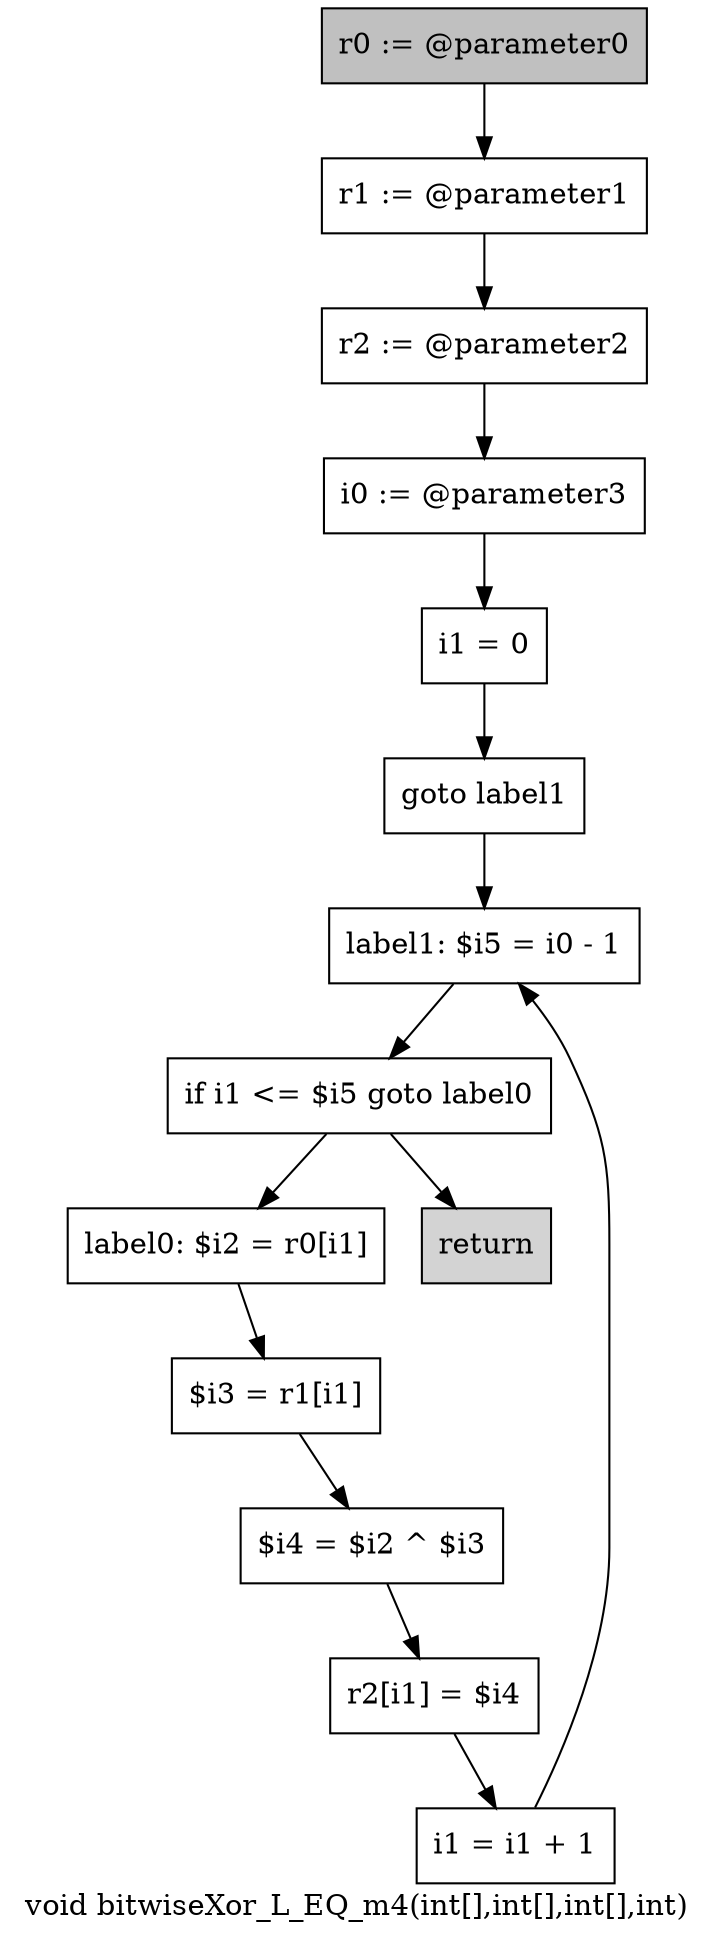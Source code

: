 digraph "void bitwiseXor_L_EQ_m4(int[],int[],int[],int)" {
    label="void bitwiseXor_L_EQ_m4(int[],int[],int[],int)";
    node [shape=box];
    "0" [style=filled,fillcolor=gray,label="r0 := @parameter0",];
    "1" [label="r1 := @parameter1",];
    "0"->"1";
    "2" [label="r2 := @parameter2",];
    "1"->"2";
    "3" [label="i0 := @parameter3",];
    "2"->"3";
    "4" [label="i1 = 0",];
    "3"->"4";
    "5" [label="goto label1",];
    "4"->"5";
    "11" [label="label1: $i5 = i0 - 1",];
    "5"->"11";
    "6" [label="label0: $i2 = r0[i1]",];
    "7" [label="$i3 = r1[i1]",];
    "6"->"7";
    "8" [label="$i4 = $i2 ^ $i3",];
    "7"->"8";
    "9" [label="r2[i1] = $i4",];
    "8"->"9";
    "10" [label="i1 = i1 + 1",];
    "9"->"10";
    "10"->"11";
    "12" [label="if i1 <= $i5 goto label0",];
    "11"->"12";
    "12"->"6";
    "13" [style=filled,fillcolor=lightgray,label="return",];
    "12"->"13";
}
